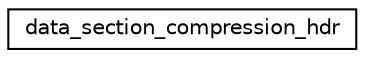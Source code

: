 digraph "Graphical Class Hierarchy"
{
 // LATEX_PDF_SIZE
  edge [fontname="Helvetica",fontsize="10",labelfontname="Helvetica",labelfontsize="10"];
  node [fontname="Helvetica",fontsize="10",shape=record];
  rankdir="LR";
  Node0 [label="data_section_compression_hdr",height=0.2,width=0.4,color="black", fillcolor="white", style="filled",URL="$structdata__section__compression__hdr.html",tooltip=" "];
}
